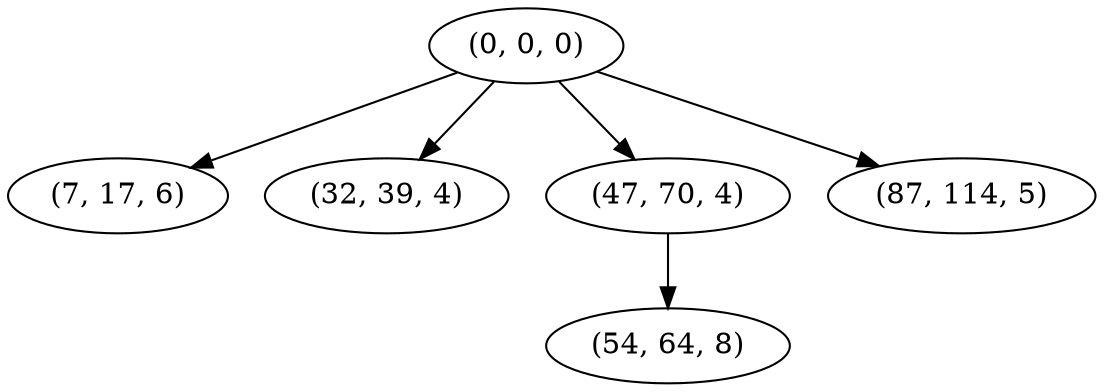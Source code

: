 digraph tree {
    "(0, 0, 0)";
    "(7, 17, 6)";
    "(32, 39, 4)";
    "(47, 70, 4)";
    "(54, 64, 8)";
    "(87, 114, 5)";
    "(0, 0, 0)" -> "(7, 17, 6)";
    "(0, 0, 0)" -> "(32, 39, 4)";
    "(0, 0, 0)" -> "(47, 70, 4)";
    "(0, 0, 0)" -> "(87, 114, 5)";
    "(47, 70, 4)" -> "(54, 64, 8)";
}
